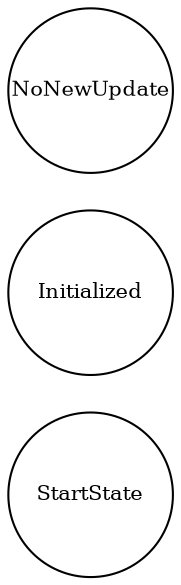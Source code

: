 # Render with: `dot -T png -o zincati-fsm.png zincati-fsm.dot`
# The `dot` program is included in Graphviz: https:

digraph finite_state_machine {
    rankdir=LR;
    node [shape=circle, fontsize=10, fixedsize=true, width=1.1]; 
    edge [fontsize=10, fixedsize=true]; 

    node [label="StartState"] StartState;
    node [label="Initialized"] Initialized;#    node$[label="ReportedSteady"] ReportedSteady;
    node [label="NoNewUpdate"] NoNewUpdate;
}
